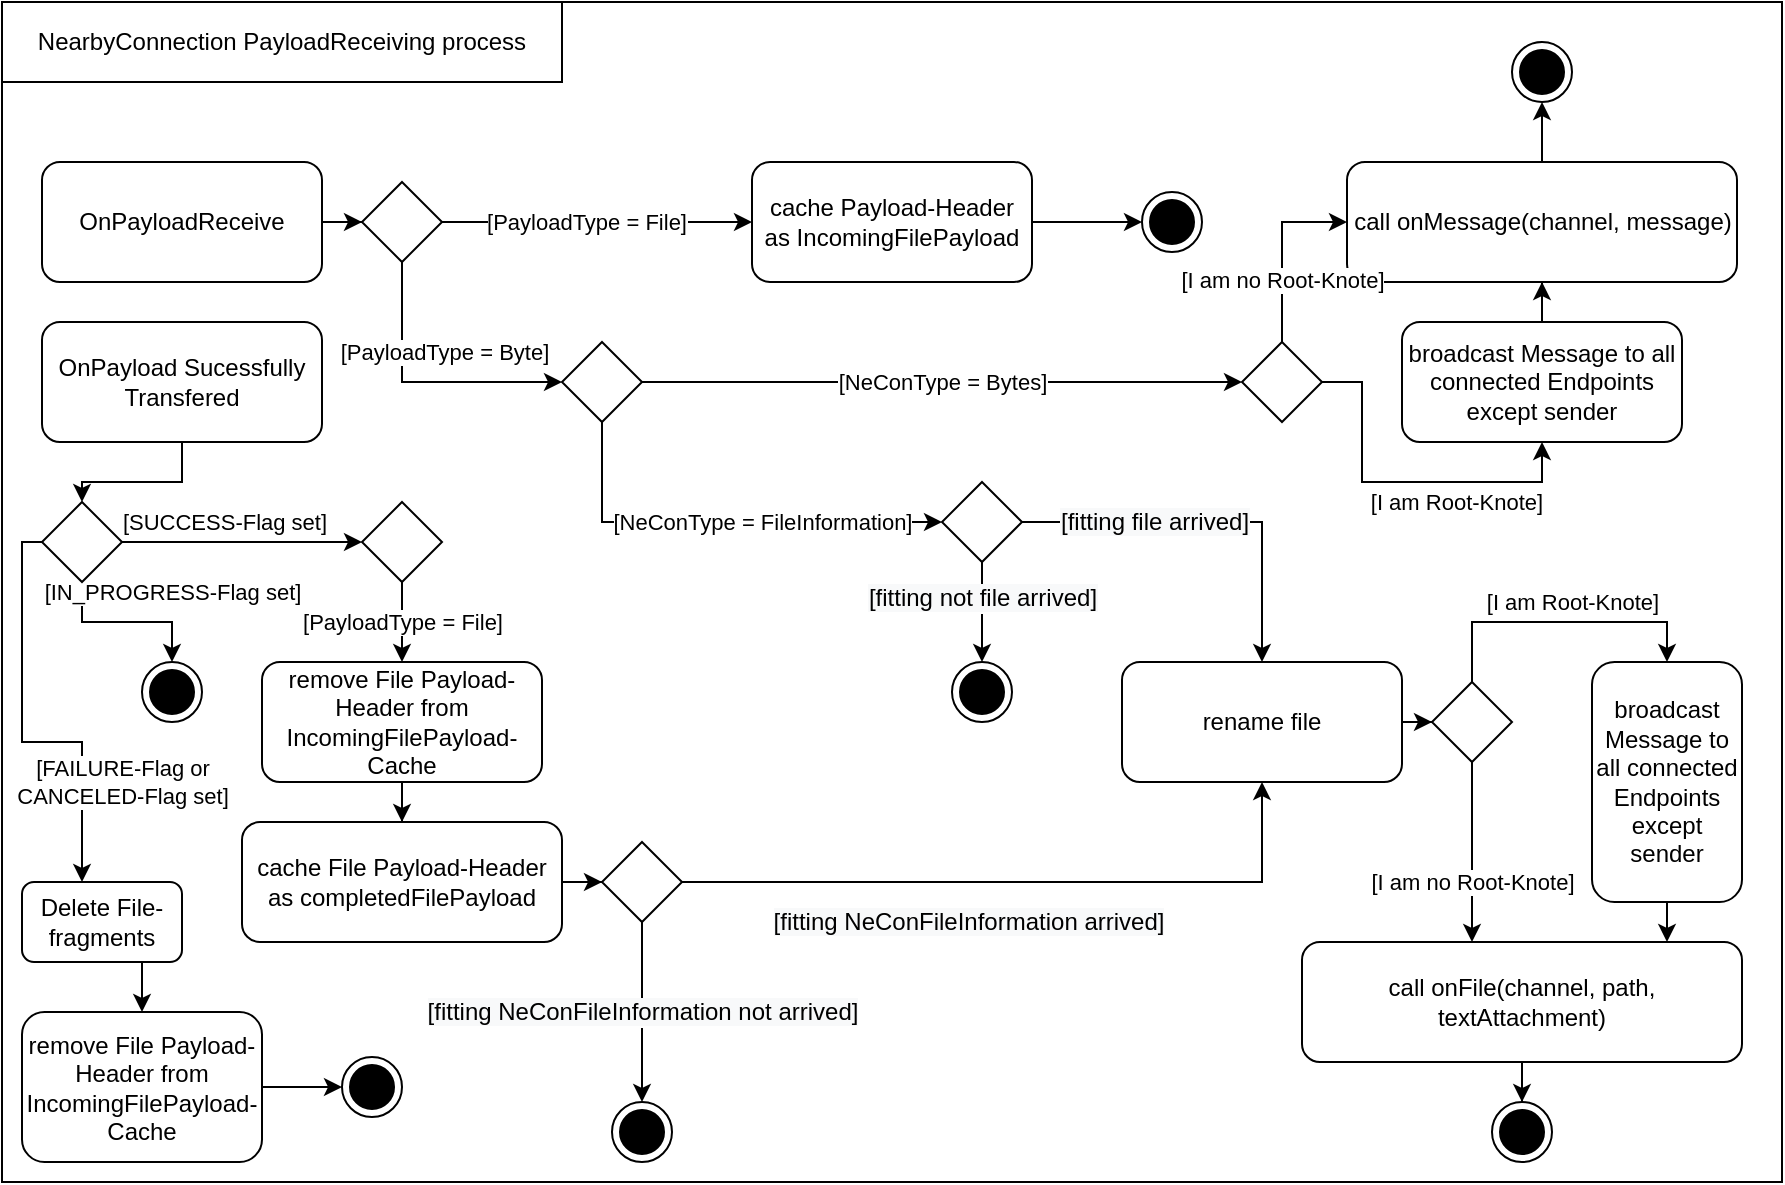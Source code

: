 <mxfile version="13.0.3" type="device"><diagram id="vGRNZWnsbL41WEq2rgmo" name="Page-1"><mxGraphModel dx="1221" dy="714" grid="1" gridSize="10" guides="1" tooltips="1" connect="1" arrows="1" fold="1" page="1" pageScale="1" pageWidth="827" pageHeight="1169" math="0" shadow="0"><root><mxCell id="0"/><mxCell id="1" parent="0"/><mxCell id="WnaBBcLPlIBxhkjchfe5-1" value="" style="rounded=0;whiteSpace=wrap;html=1;" parent="1" vertex="1"><mxGeometry x="10" y="80" width="890" height="590" as="geometry"/></mxCell><mxCell id="gPwZqRA0RPC1okCwcbz_-21" style="edgeStyle=orthogonalEdgeStyle;rounded=0;orthogonalLoop=1;jettySize=auto;html=1;entryX=0;entryY=0.5;entryDx=0;entryDy=0;" parent="1" source="gPwZqRA0RPC1okCwcbz_-1" target="gPwZqRA0RPC1okCwcbz_-20" edge="1"><mxGeometry relative="1" as="geometry"/></mxCell><mxCell id="gPwZqRA0RPC1okCwcbz_-1" value="OnPayloadReceive" style="rounded=1;whiteSpace=wrap;html=1;" parent="1" vertex="1"><mxGeometry x="30" y="160" width="140" height="60" as="geometry"/></mxCell><mxCell id="gPwZqRA0RPC1okCwcbz_-6" style="edgeStyle=orthogonalEdgeStyle;rounded=0;orthogonalLoop=1;jettySize=auto;html=1;" parent="1" source="gPwZqRA0RPC1okCwcbz_-2" target="gPwZqRA0RPC1okCwcbz_-5" edge="1"><mxGeometry relative="1" as="geometry"/></mxCell><mxCell id="gPwZqRA0RPC1okCwcbz_-2" value="OnPayload Sucessfully Transfered" style="rounded=1;whiteSpace=wrap;html=1;" parent="1" vertex="1"><mxGeometry x="30" y="240" width="140" height="60" as="geometry"/></mxCell><mxCell id="gPwZqRA0RPC1okCwcbz_-12" style="edgeStyle=orthogonalEdgeStyle;rounded=0;orthogonalLoop=1;jettySize=auto;html=1;" parent="1" source="gPwZqRA0RPC1okCwcbz_-3" target="gPwZqRA0RPC1okCwcbz_-11" edge="1"><mxGeometry relative="1" as="geometry"/></mxCell><mxCell id="gPwZqRA0RPC1okCwcbz_-3" value="cache File Payload-Header as completedFilePayload" style="rounded=1;whiteSpace=wrap;html=1;" parent="1" vertex="1"><mxGeometry x="130" y="490" width="160" height="60" as="geometry"/></mxCell><mxCell id="gPwZqRA0RPC1okCwcbz_-13" style="edgeStyle=orthogonalEdgeStyle;rounded=0;orthogonalLoop=1;jettySize=auto;html=1;" parent="1" source="gPwZqRA0RPC1okCwcbz_-4" target="gPwZqRA0RPC1okCwcbz_-3" edge="1"><mxGeometry relative="1" as="geometry"/></mxCell><mxCell id="gPwZqRA0RPC1okCwcbz_-4" value="remove File Payload-Header from IncomingFilePayload-Cache" style="rounded=1;whiteSpace=wrap;html=1;" parent="1" vertex="1"><mxGeometry x="140" y="410" width="140" height="60" as="geometry"/></mxCell><mxCell id="gPwZqRA0RPC1okCwcbz_-7" style="edgeStyle=orthogonalEdgeStyle;rounded=0;orthogonalLoop=1;jettySize=auto;html=1;exitX=0.5;exitY=1;exitDx=0;exitDy=0;" parent="1" source="BSrUUONhtLhZSqD3lAtG-5" target="gPwZqRA0RPC1okCwcbz_-4" edge="1"><mxGeometry relative="1" as="geometry"/></mxCell><mxCell id="gPwZqRA0RPC1okCwcbz_-8" value="[PayloadType = File]" style="edgeLabel;html=1;align=center;verticalAlign=middle;resizable=0;points=[];" parent="gPwZqRA0RPC1okCwcbz_-7" vertex="1" connectable="0"><mxGeometry x="-0.282" y="-1" relative="1" as="geometry"><mxPoint x="1" y="5.52" as="offset"/></mxGeometry></mxCell><mxCell id="BSrUUONhtLhZSqD3lAtG-6" style="edgeStyle=orthogonalEdgeStyle;rounded=0;orthogonalLoop=1;jettySize=auto;html=1;" parent="1" source="gPwZqRA0RPC1okCwcbz_-5" target="BSrUUONhtLhZSqD3lAtG-5" edge="1"><mxGeometry relative="1" as="geometry"/></mxCell><mxCell id="BSrUUONhtLhZSqD3lAtG-7" value="[SUCCESS-Flag set]" style="edgeLabel;html=1;align=center;verticalAlign=middle;resizable=0;points=[];" parent="BSrUUONhtLhZSqD3lAtG-6" vertex="1" connectable="0"><mxGeometry x="0.198" y="2" relative="1" as="geometry"><mxPoint x="-21.72" y="-8" as="offset"/></mxGeometry></mxCell><mxCell id="BSrUUONhtLhZSqD3lAtG-9" style="edgeStyle=orthogonalEdgeStyle;rounded=0;orthogonalLoop=1;jettySize=auto;html=1;entryX=0.5;entryY=0;entryDx=0;entryDy=0;" parent="1" source="gPwZqRA0RPC1okCwcbz_-5" target="BSrUUONhtLhZSqD3lAtG-8" edge="1"><mxGeometry relative="1" as="geometry"><Array as="points"><mxPoint x="50" y="390"/><mxPoint x="95" y="390"/></Array></mxGeometry></mxCell><mxCell id="BSrUUONhtLhZSqD3lAtG-10" value="[IN_PROGRESS-Flag set]" style="edgeLabel;html=1;align=center;verticalAlign=middle;resizable=0;points=[];" parent="BSrUUONhtLhZSqD3lAtG-9" vertex="1" connectable="0"><mxGeometry x="-0.256" y="-2" relative="1" as="geometry"><mxPoint x="33.33" y="-17.0" as="offset"/></mxGeometry></mxCell><mxCell id="IjMw04xCpoeXiMPA6_jy-5" style="edgeStyle=orthogonalEdgeStyle;rounded=0;orthogonalLoop=1;jettySize=auto;html=1;entryX=0.375;entryY=0;entryDx=0;entryDy=0;entryPerimeter=0;fontColor=#B5C1D1;" edge="1" parent="1" source="gPwZqRA0RPC1okCwcbz_-5" target="IjMw04xCpoeXiMPA6_jy-3"><mxGeometry relative="1" as="geometry"><Array as="points"><mxPoint x="20" y="350"/><mxPoint x="20" y="450"/><mxPoint x="50" y="450"/></Array></mxGeometry></mxCell><mxCell id="IjMw04xCpoeXiMPA6_jy-6" value="&lt;font color=&quot;#000000&quot;&gt;[FAILURE-Flag or &lt;br&gt;CANCELED-Flag set]&lt;/font&gt;" style="edgeLabel;html=1;align=center;verticalAlign=middle;resizable=0;points=[];fontColor=#B5C1D1;" vertex="1" connectable="0" parent="IjMw04xCpoeXiMPA6_jy-5"><mxGeometry x="0.549" y="-1" relative="1" as="geometry"><mxPoint x="21" y="-2.5" as="offset"/></mxGeometry></mxCell><mxCell id="gPwZqRA0RPC1okCwcbz_-5" value="" style="rhombus;whiteSpace=wrap;html=1;" parent="1" vertex="1"><mxGeometry x="30" y="330" width="40" height="40" as="geometry"/></mxCell><mxCell id="gPwZqRA0RPC1okCwcbz_-15" style="edgeStyle=orthogonalEdgeStyle;rounded=0;orthogonalLoop=1;jettySize=auto;html=1;" parent="1" source="gPwZqRA0RPC1okCwcbz_-11" target="gPwZqRA0RPC1okCwcbz_-14" edge="1"><mxGeometry relative="1" as="geometry"/></mxCell><mxCell id="gPwZqRA0RPC1okCwcbz_-16" value="&lt;span style=&quot;font-size: 12px ; background-color: rgb(248 , 249 , 250)&quot;&gt;[fitting NeConFileInformation arrived]&lt;/span&gt;" style="edgeLabel;html=1;align=center;verticalAlign=middle;resizable=0;points=[];" parent="gPwZqRA0RPC1okCwcbz_-15" vertex="1" connectable="0"><mxGeometry x="-0.291" relative="1" as="geometry"><mxPoint x="22.41" y="20" as="offset"/></mxGeometry></mxCell><mxCell id="gPwZqRA0RPC1okCwcbz_-17" value="&lt;span style=&quot;font-size: 12px ; background-color: rgb(248 , 249 , 250)&quot;&gt;[fitting NeConFileInformation not arrived]&lt;/span&gt;" style="edgeStyle=orthogonalEdgeStyle;rounded=0;orthogonalLoop=1;jettySize=auto;html=1;" parent="1" source="gPwZqRA0RPC1okCwcbz_-11" target="gPwZqRA0RPC1okCwcbz_-18" edge="1"><mxGeometry relative="1" as="geometry"><mxPoint x="330" y="630" as="targetPoint"/><Array as="points"><mxPoint x="330" y="570"/><mxPoint x="330" y="570"/></Array></mxGeometry></mxCell><mxCell id="gPwZqRA0RPC1okCwcbz_-11" value="" style="rhombus;whiteSpace=wrap;html=1;" parent="1" vertex="1"><mxGeometry x="310" y="500" width="40" height="40" as="geometry"/></mxCell><mxCell id="KGaszOBBBrvaK-4GGSWM-17" style="edgeStyle=orthogonalEdgeStyle;rounded=0;orthogonalLoop=1;jettySize=auto;html=1;entryX=0;entryY=0.5;entryDx=0;entryDy=0;" parent="1" source="gPwZqRA0RPC1okCwcbz_-14" target="KGaszOBBBrvaK-4GGSWM-9" edge="1"><mxGeometry relative="1" as="geometry"/></mxCell><mxCell id="gPwZqRA0RPC1okCwcbz_-14" value="rename file" style="rounded=1;whiteSpace=wrap;html=1;" parent="1" vertex="1"><mxGeometry x="570" y="410" width="140" height="60" as="geometry"/></mxCell><mxCell id="gPwZqRA0RPC1okCwcbz_-18" value="" style="ellipse;html=1;shape=endState;fillColor=#000000;strokeColor=#000000;" parent="1" vertex="1"><mxGeometry x="315" y="630" width="30" height="30" as="geometry"/></mxCell><mxCell id="gPwZqRA0RPC1okCwcbz_-23" style="edgeStyle=orthogonalEdgeStyle;rounded=0;orthogonalLoop=1;jettySize=auto;html=1;" parent="1" source="gPwZqRA0RPC1okCwcbz_-20" target="gPwZqRA0RPC1okCwcbz_-22" edge="1"><mxGeometry relative="1" as="geometry"/></mxCell><mxCell id="gPwZqRA0RPC1okCwcbz_-24" value="[PayloadType = File]" style="edgeLabel;html=1;align=center;verticalAlign=middle;resizable=0;points=[];" parent="gPwZqRA0RPC1okCwcbz_-23" vertex="1" connectable="0"><mxGeometry x="-0.343" y="-3" relative="1" as="geometry"><mxPoint x="21.03" y="-3" as="offset"/></mxGeometry></mxCell><mxCell id="gPwZqRA0RPC1okCwcbz_-28" style="edgeStyle=orthogonalEdgeStyle;rounded=0;orthogonalLoop=1;jettySize=auto;html=1;" parent="1" source="gPwZqRA0RPC1okCwcbz_-20" target="gPwZqRA0RPC1okCwcbz_-30" edge="1"><mxGeometry relative="1" as="geometry"><mxPoint x="370" y="270" as="targetPoint"/><Array as="points"><mxPoint x="210" y="270"/></Array></mxGeometry></mxCell><mxCell id="gPwZqRA0RPC1okCwcbz_-29" value="[PayloadType = Byte]" style="edgeLabel;html=1;align=center;verticalAlign=middle;resizable=0;points=[];" parent="gPwZqRA0RPC1okCwcbz_-28" vertex="1" connectable="0"><mxGeometry x="0.018" y="3" relative="1" as="geometry"><mxPoint x="9" y="-12.03" as="offset"/></mxGeometry></mxCell><mxCell id="gPwZqRA0RPC1okCwcbz_-20" value="" style="rhombus;whiteSpace=wrap;html=1;" parent="1" vertex="1"><mxGeometry x="190" y="170" width="40" height="40" as="geometry"/></mxCell><mxCell id="KGaszOBBBrvaK-4GGSWM-2" style="edgeStyle=orthogonalEdgeStyle;rounded=0;orthogonalLoop=1;jettySize=auto;html=1;" parent="1" source="gPwZqRA0RPC1okCwcbz_-22" target="gPwZqRA0RPC1okCwcbz_-54" edge="1"><mxGeometry relative="1" as="geometry"/></mxCell><mxCell id="gPwZqRA0RPC1okCwcbz_-22" value="cache Payload-Header as IncomingFilePayload" style="rounded=1;whiteSpace=wrap;html=1;" parent="1" vertex="1"><mxGeometry x="385" y="160" width="140" height="60" as="geometry"/></mxCell><mxCell id="gPwZqRA0RPC1okCwcbz_-32" value="[I am Root-Knote]" style="edgeStyle=orthogonalEdgeStyle;rounded=0;orthogonalLoop=1;jettySize=auto;html=1;entryX=0.5;entryY=1;entryDx=0;entryDy=0;" parent="1" source="KGaszOBBBrvaK-4GGSWM-3" target="KGaszOBBBrvaK-4GGSWM-1" edge="1"><mxGeometry x="0.294" y="-10" relative="1" as="geometry"><mxPoint as="offset"/></mxGeometry></mxCell><mxCell id="gPwZqRA0RPC1okCwcbz_-34" style="edgeStyle=orthogonalEdgeStyle;rounded=0;orthogonalLoop=1;jettySize=auto;html=1;entryX=0;entryY=0.5;entryDx=0;entryDy=0;" parent="1" source="gPwZqRA0RPC1okCwcbz_-30" target="gPwZqRA0RPC1okCwcbz_-36" edge="1"><mxGeometry relative="1" as="geometry"><mxPoint x="500" y="340" as="targetPoint"/><Array as="points"><mxPoint x="310" y="340"/></Array></mxGeometry></mxCell><mxCell id="gPwZqRA0RPC1okCwcbz_-35" value="[NeConType = FileInformation]" style="edgeLabel;html=1;align=center;verticalAlign=middle;resizable=0;points=[];" parent="gPwZqRA0RPC1okCwcbz_-34" vertex="1" connectable="0"><mxGeometry x="-0.016" y="2" relative="1" as="geometry"><mxPoint x="22.1" y="1.98" as="offset"/></mxGeometry></mxCell><mxCell id="gPwZqRA0RPC1okCwcbz_-30" value="" style="rhombus;whiteSpace=wrap;html=1;" parent="1" vertex="1"><mxGeometry x="290" y="250" width="40" height="40" as="geometry"/></mxCell><mxCell id="BSrUUONhtLhZSqD3lAtG-2" style="edgeStyle=orthogonalEdgeStyle;rounded=0;orthogonalLoop=1;jettySize=auto;html=1;" parent="1" source="gPwZqRA0RPC1okCwcbz_-31" target="BSrUUONhtLhZSqD3lAtG-1" edge="1"><mxGeometry relative="1" as="geometry"/></mxCell><mxCell id="gPwZqRA0RPC1okCwcbz_-31" value="call onMessage(channel, message)" style="rounded=1;whiteSpace=wrap;html=1;" parent="1" vertex="1"><mxGeometry x="682.5" y="160" width="195" height="60" as="geometry"/></mxCell><mxCell id="gPwZqRA0RPC1okCwcbz_-42" style="edgeStyle=orthogonalEdgeStyle;rounded=0;orthogonalLoop=1;jettySize=auto;html=1;" parent="1" source="gPwZqRA0RPC1okCwcbz_-36" target="gPwZqRA0RPC1okCwcbz_-14" edge="1"><mxGeometry relative="1" as="geometry"/></mxCell><mxCell id="gPwZqRA0RPC1okCwcbz_-43" value="&lt;span style=&quot;font-size: 12px ; background-color: rgb(248 , 249 , 250)&quot;&gt;[fitting file arrived]&lt;/span&gt;" style="edgeLabel;html=1;align=center;verticalAlign=middle;resizable=0;points=[];" parent="gPwZqRA0RPC1okCwcbz_-42" vertex="1" connectable="0"><mxGeometry x="-0.293" y="1" relative="1" as="geometry"><mxPoint x="-0.83" y="1" as="offset"/></mxGeometry></mxCell><mxCell id="gPwZqRA0RPC1okCwcbz_-48" style="edgeStyle=orthogonalEdgeStyle;rounded=0;orthogonalLoop=1;jettySize=auto;html=1;entryX=0.5;entryY=0;entryDx=0;entryDy=0;" parent="1" source="gPwZqRA0RPC1okCwcbz_-36" target="gPwZqRA0RPC1okCwcbz_-45" edge="1"><mxGeometry relative="1" as="geometry"/></mxCell><mxCell id="gPwZqRA0RPC1okCwcbz_-49" value="&lt;span style=&quot;font-size: 12px ; background-color: rgb(248 , 249 , 250)&quot;&gt;[fitting not file arrived]&lt;/span&gt;" style="edgeLabel;html=1;align=center;verticalAlign=middle;resizable=0;points=[];" parent="gPwZqRA0RPC1okCwcbz_-48" vertex="1" connectable="0"><mxGeometry x="-0.283" relative="1" as="geometry"><mxPoint as="offset"/></mxGeometry></mxCell><mxCell id="gPwZqRA0RPC1okCwcbz_-36" value="" style="rhombus;whiteSpace=wrap;html=1;" parent="1" vertex="1"><mxGeometry x="480" y="320" width="40" height="40" as="geometry"/></mxCell><mxCell id="gPwZqRA0RPC1okCwcbz_-45" value="" style="ellipse;html=1;shape=endState;fillColor=#000000;strokeColor=#000000;" parent="1" vertex="1"><mxGeometry x="485" y="410" width="30" height="30" as="geometry"/></mxCell><mxCell id="BSrUUONhtLhZSqD3lAtG-4" style="edgeStyle=orthogonalEdgeStyle;rounded=0;orthogonalLoop=1;jettySize=auto;html=1;entryX=0.5;entryY=0;entryDx=0;entryDy=0;" parent="1" source="gPwZqRA0RPC1okCwcbz_-50" target="BSrUUONhtLhZSqD3lAtG-3" edge="1"><mxGeometry relative="1" as="geometry"/></mxCell><mxCell id="gPwZqRA0RPC1okCwcbz_-50" value="call onFile(channel, path, textAttachment)" style="rounded=1;whiteSpace=wrap;html=1;" parent="1" vertex="1"><mxGeometry x="660" y="550" width="220" height="60" as="geometry"/></mxCell><mxCell id="gPwZqRA0RPC1okCwcbz_-54" value="" style="ellipse;html=1;shape=endState;fillColor=#000000;strokeColor=#000000;" parent="1" vertex="1"><mxGeometry x="580" y="175" width="30" height="30" as="geometry"/></mxCell><mxCell id="WnaBBcLPlIBxhkjchfe5-2" value="NearbyConnection PayloadReceiving process" style="rounded=0;whiteSpace=wrap;html=1;" parent="1" vertex="1"><mxGeometry x="10" y="80" width="280" height="40" as="geometry"/></mxCell><mxCell id="BSrUUONhtLhZSqD3lAtG-1" value="" style="ellipse;html=1;shape=endState;fillColor=#000000;strokeColor=#000000;" parent="1" vertex="1"><mxGeometry x="765" y="100" width="30" height="30" as="geometry"/></mxCell><mxCell id="BSrUUONhtLhZSqD3lAtG-3" value="" style="ellipse;html=1;shape=endState;fillColor=#000000;strokeColor=#000000;" parent="1" vertex="1"><mxGeometry x="755" y="630" width="30" height="30" as="geometry"/></mxCell><mxCell id="BSrUUONhtLhZSqD3lAtG-5" value="" style="rhombus;whiteSpace=wrap;html=1;" parent="1" vertex="1"><mxGeometry x="190" y="330" width="40" height="40" as="geometry"/></mxCell><mxCell id="BSrUUONhtLhZSqD3lAtG-8" value="" style="ellipse;html=1;shape=endState;fillColor=#000000;strokeColor=#000000;" parent="1" vertex="1"><mxGeometry x="80" y="410" width="30" height="30" as="geometry"/></mxCell><mxCell id="KGaszOBBBrvaK-4GGSWM-8" style="edgeStyle=orthogonalEdgeStyle;rounded=0;orthogonalLoop=1;jettySize=auto;html=1;entryX=0.5;entryY=1;entryDx=0;entryDy=0;" parent="1" source="KGaszOBBBrvaK-4GGSWM-1" target="gPwZqRA0RPC1okCwcbz_-31" edge="1"><mxGeometry relative="1" as="geometry"/></mxCell><mxCell id="KGaszOBBBrvaK-4GGSWM-1" value="broadcast Message to all connected Endpoints except sender" style="rounded=1;whiteSpace=wrap;html=1;" parent="1" vertex="1"><mxGeometry x="710" y="240" width="140" height="60" as="geometry"/></mxCell><mxCell id="KGaszOBBBrvaK-4GGSWM-6" style="edgeStyle=orthogonalEdgeStyle;rounded=0;orthogonalLoop=1;jettySize=auto;html=1;entryX=0;entryY=0.5;entryDx=0;entryDy=0;" parent="1" source="KGaszOBBBrvaK-4GGSWM-3" target="gPwZqRA0RPC1okCwcbz_-31" edge="1"><mxGeometry relative="1" as="geometry"><Array as="points"><mxPoint x="650" y="270"/><mxPoint x="650" y="190"/></Array></mxGeometry></mxCell><mxCell id="KGaszOBBBrvaK-4GGSWM-7" value="[I am no Root-Knote]" style="edgeLabel;html=1;align=center;verticalAlign=middle;resizable=0;points=[];" parent="KGaszOBBBrvaK-4GGSWM-6" vertex="1" connectable="0"><mxGeometry x="0.122" y="-2" relative="1" as="geometry"><mxPoint x="-2.03" y="20.38" as="offset"/></mxGeometry></mxCell><mxCell id="KGaszOBBBrvaK-4GGSWM-3" value="" style="rhombus;whiteSpace=wrap;html=1;" parent="1" vertex="1"><mxGeometry x="630" y="250" width="40" height="40" as="geometry"/></mxCell><mxCell id="KGaszOBBBrvaK-4GGSWM-4" value="[NeConType = Bytes]" style="edgeStyle=orthogonalEdgeStyle;rounded=0;orthogonalLoop=1;jettySize=auto;html=1;" parent="1" source="gPwZqRA0RPC1okCwcbz_-30" target="KGaszOBBBrvaK-4GGSWM-3" edge="1"><mxGeometry relative="1" as="geometry"><mxPoint x="330" y="270.0" as="sourcePoint"/><mxPoint x="610" y="270.0" as="targetPoint"/></mxGeometry></mxCell><mxCell id="KGaszOBBBrvaK-4GGSWM-22" style="edgeStyle=orthogonalEdgeStyle;rounded=0;orthogonalLoop=1;jettySize=auto;html=1;" parent="1" source="KGaszOBBBrvaK-4GGSWM-9" target="gPwZqRA0RPC1okCwcbz_-50" edge="1"><mxGeometry relative="1" as="geometry"><Array as="points"><mxPoint x="745" y="530"/><mxPoint x="745" y="530"/></Array></mxGeometry></mxCell><mxCell id="KGaszOBBBrvaK-4GGSWM-24" value="&lt;span style=&quot;font-family: &amp;#34;helvetica&amp;#34;&quot;&gt;[I am no Root-Knote]&lt;/span&gt;" style="edgeLabel;html=1;align=center;verticalAlign=middle;resizable=0;points=[];" parent="KGaszOBBBrvaK-4GGSWM-22" vertex="1" connectable="0"><mxGeometry x="-0.322" y="1" relative="1" as="geometry"><mxPoint x="-1" y="29.17" as="offset"/></mxGeometry></mxCell><mxCell id="KGaszOBBBrvaK-4GGSWM-25" style="edgeStyle=orthogonalEdgeStyle;rounded=0;orthogonalLoop=1;jettySize=auto;html=1;entryX=0.5;entryY=0;entryDx=0;entryDy=0;" parent="1" source="KGaszOBBBrvaK-4GGSWM-9" target="KGaszOBBBrvaK-4GGSWM-10" edge="1"><mxGeometry relative="1" as="geometry"><Array as="points"><mxPoint x="745" y="390"/><mxPoint x="843" y="390"/></Array></mxGeometry></mxCell><mxCell id="KGaszOBBBrvaK-4GGSWM-26" value="&lt;span style=&quot;font-family: &amp;#34;helvetica&amp;#34;&quot;&gt;[I am Root-Knote]&lt;/span&gt;" style="edgeLabel;html=1;align=center;verticalAlign=middle;resizable=0;points=[];" parent="KGaszOBBBrvaK-4GGSWM-25" vertex="1" connectable="0"><mxGeometry x="-0.6" y="-20" relative="1" as="geometry"><mxPoint x="30" y="-10.83" as="offset"/></mxGeometry></mxCell><mxCell id="KGaszOBBBrvaK-4GGSWM-9" value="" style="rhombus;whiteSpace=wrap;html=1;" parent="1" vertex="1"><mxGeometry x="725" y="420" width="40" height="40" as="geometry"/></mxCell><mxCell id="KGaszOBBBrvaK-4GGSWM-21" style="edgeStyle=orthogonalEdgeStyle;rounded=0;orthogonalLoop=1;jettySize=auto;html=1;entryX=0.83;entryY=0;entryDx=0;entryDy=0;entryPerimeter=0;" parent="1" source="KGaszOBBBrvaK-4GGSWM-10" target="gPwZqRA0RPC1okCwcbz_-50" edge="1"><mxGeometry relative="1" as="geometry"/></mxCell><mxCell id="KGaszOBBBrvaK-4GGSWM-10" value="broadcast Message to all connected Endpoints except sender" style="rounded=1;whiteSpace=wrap;html=1;" parent="1" vertex="1"><mxGeometry x="805" y="410" width="75" height="120" as="geometry"/></mxCell><mxCell id="IjMw04xCpoeXiMPA6_jy-2" value="" style="ellipse;html=1;shape=endState;fillColor=#000000;strokeColor=#000000;" vertex="1" parent="1"><mxGeometry x="180" y="607.5" width="30" height="30" as="geometry"/></mxCell><mxCell id="IjMw04xCpoeXiMPA6_jy-8" style="edgeStyle=orthogonalEdgeStyle;rounded=0;orthogonalLoop=1;jettySize=auto;html=1;fontColor=#B5C1D1;" edge="1" parent="1" source="IjMw04xCpoeXiMPA6_jy-3" target="IjMw04xCpoeXiMPA6_jy-4"><mxGeometry relative="1" as="geometry"><Array as="points"><mxPoint x="80" y="570"/><mxPoint x="80" y="570"/></Array></mxGeometry></mxCell><mxCell id="IjMw04xCpoeXiMPA6_jy-3" value="Delete File-fragments&lt;br&gt;" style="rounded=1;whiteSpace=wrap;html=1;" vertex="1" parent="1"><mxGeometry x="20" y="520" width="80" height="40" as="geometry"/></mxCell><mxCell id="IjMw04xCpoeXiMPA6_jy-10" style="edgeStyle=orthogonalEdgeStyle;rounded=0;orthogonalLoop=1;jettySize=auto;html=1;fontColor=#B5C1D1;" edge="1" parent="1" source="IjMw04xCpoeXiMPA6_jy-4" target="IjMw04xCpoeXiMPA6_jy-2"><mxGeometry relative="1" as="geometry"/></mxCell><mxCell id="IjMw04xCpoeXiMPA6_jy-4" value="remove File Payload-Header from IncomingFilePayload-Cache" style="rounded=1;whiteSpace=wrap;html=1;" vertex="1" parent="1"><mxGeometry x="20" y="585" width="120" height="75" as="geometry"/></mxCell></root></mxGraphModel></diagram></mxfile>